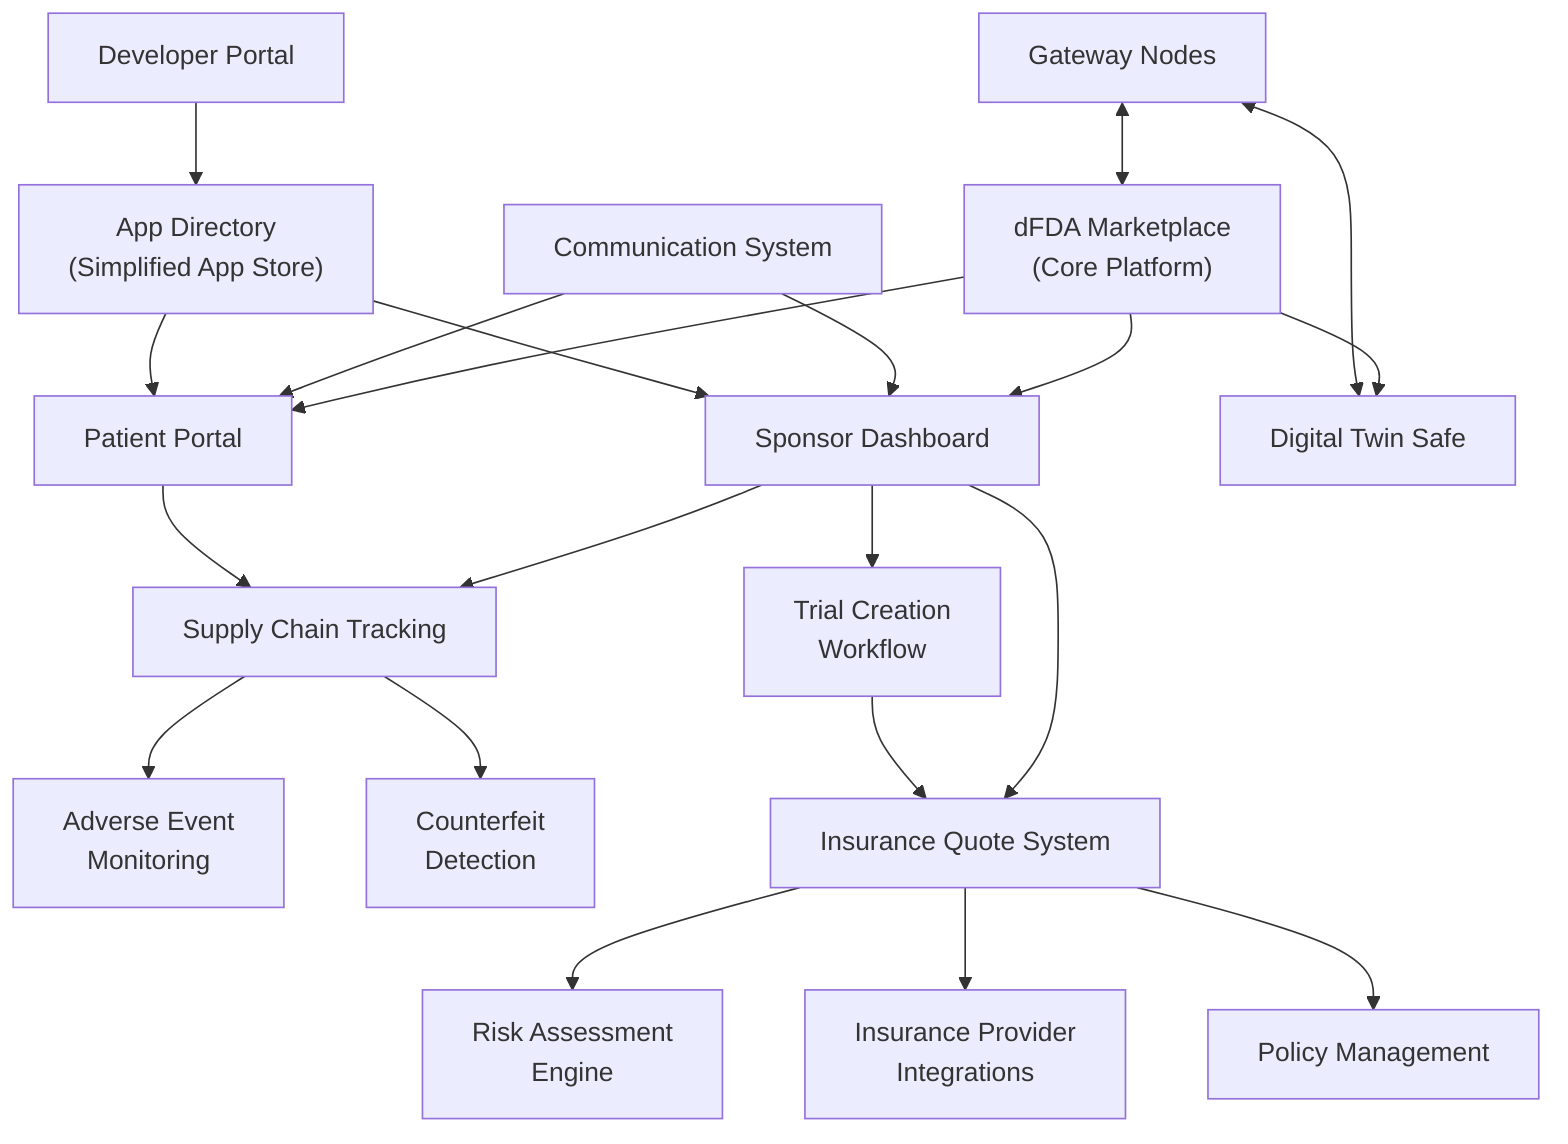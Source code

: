 graph TD;
    A["dFDA Marketplace<br/>(Core Platform)"] --> B["Patient Portal"]
    A --> C["Sponsor Dashboard"]
    A --> D["Digital Twin Safe"]
    
    E["Gateway Nodes"] <--> D
    E <--> A
    
    F["Communication System"] --> B
    F --> C
    
    G["Developer Portal"] --> H["App Directory<br/>(Simplified App Store)"]
    
    I["Supply Chain Tracking"] --> J["Adverse Event<br/>Monitoring"]
    I --> K["Counterfeit<br/>Detection"]
    
    L["Insurance Quote System"] --> M["Risk Assessment<br/>Engine"]
    L --> N["Insurance Provider<br/>Integrations"]
    L --> O["Policy Management"]
    
    C --> I
    B --> I
    C --> L
    
    H --> B
    H --> C
    
    P["Trial Creation<br/>Workflow"] --> L
    C --> P